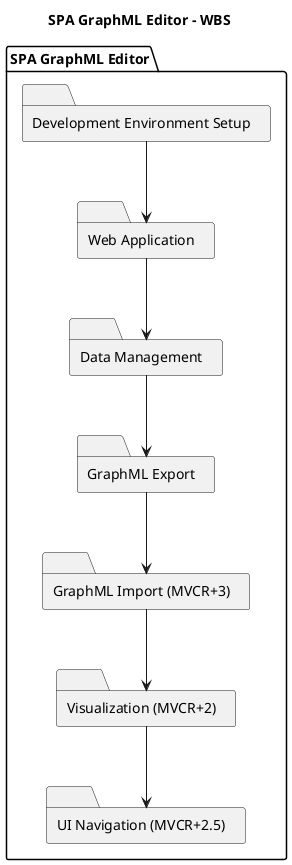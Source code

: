 @startuml

!define DEV_ENVIRONMENT "Development Environment Setup"
!define WEB_APP "Web Application"
!define DATA_MANAGEMENT "Data Management"
!define GRAPHML_EXPORT "GraphML Export"
!define GRAPHML_IMPORT "GraphML Import (MVCR+3)"
!define VISUALIZATION "Visualization (MVCR+2)"
!define UI_NAV "UI Navigation (MVCR+2.5)"

title SPA GraphML Editor - WBS

package "SPA GraphML Editor" {
    folder DEV_ENVIRONMENT
    folder WEB_APP
    folder DATA_MANAGEMENT
    folder GRAPHML_EXPORT
    folder GRAPHML_IMPORT
    folder VISUALIZATION
    folder UI_NAV
}

DEV_ENVIRONMENT -down-> WEB_APP
WEB_APP -down-> DATA_MANAGEMENT
DATA_MANAGEMENT -down-> GRAPHML_EXPORT
GRAPHML_EXPORT -down-> GRAPHML_IMPORT
GRAPHML_IMPORT -down-> VISUALIZATION
VISUALIZATION -down-> UI_NAV

@enduml
